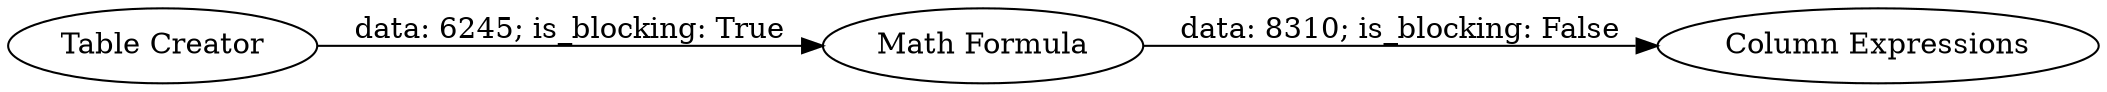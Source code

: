 digraph {
	"3291764813284169572_4" [label="Column Expressions"]
	"3291764813284169572_1" [label="Table Creator"]
	"3291764813284169572_3" [label="Math Formula"]
	"3291764813284169572_1" -> "3291764813284169572_3" [label="data: 6245; is_blocking: True"]
	"3291764813284169572_3" -> "3291764813284169572_4" [label="data: 8310; is_blocking: False"]
	rankdir=LR
}
